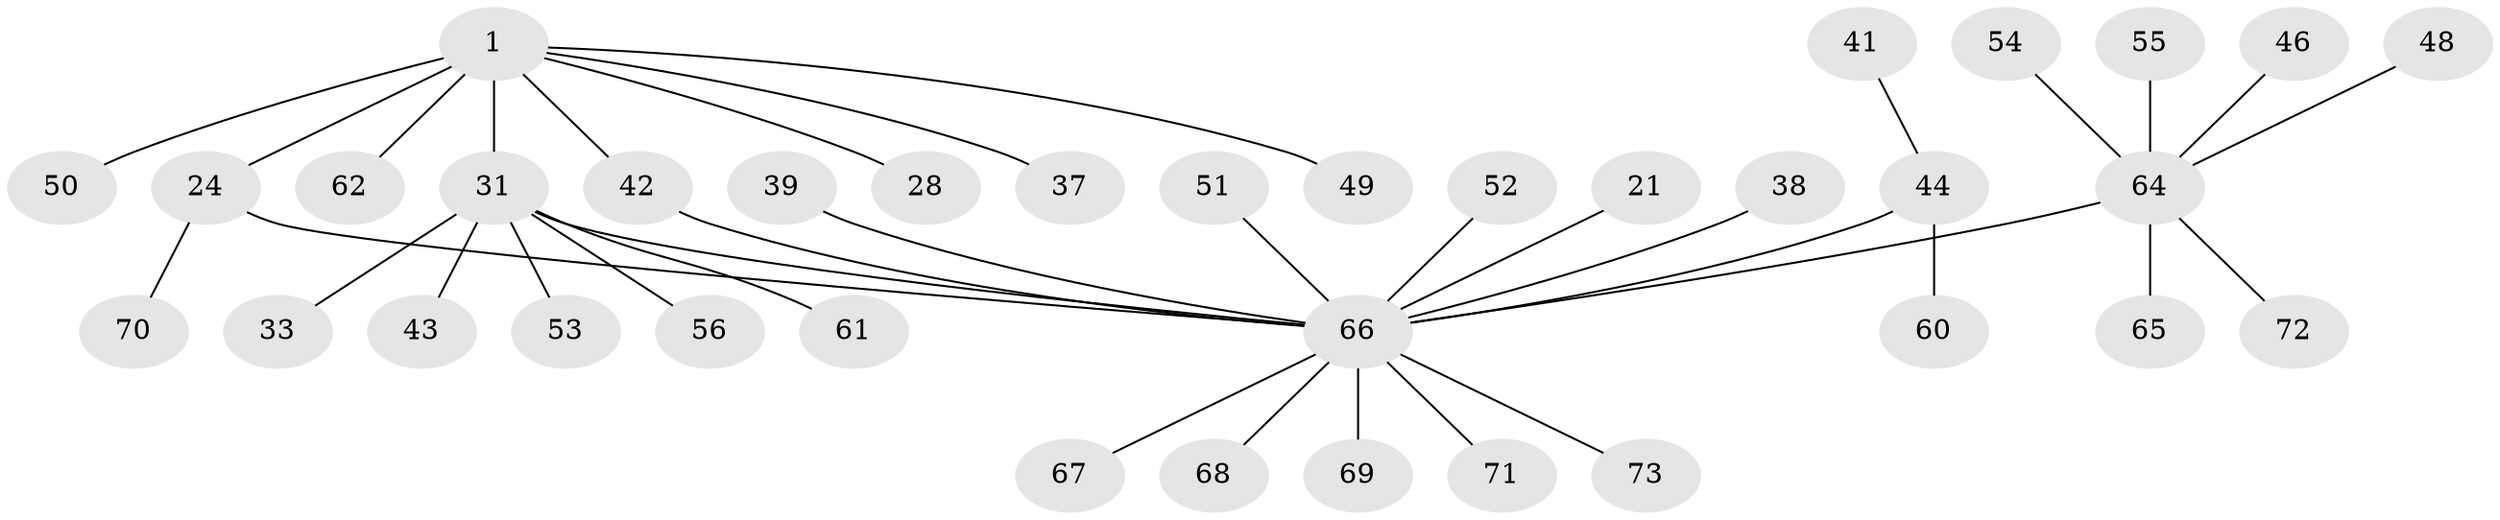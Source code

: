 // original degree distribution, {10: 0.0273972602739726, 6: 0.0410958904109589, 5: 0.0136986301369863, 16: 0.0136986301369863, 1: 0.547945205479452, 2: 0.2328767123287671, 3: 0.0958904109589041, 4: 0.0273972602739726}
// Generated by graph-tools (version 1.1) at 2025/50/03/04/25 21:50:09]
// undirected, 36 vertices, 37 edges
graph export_dot {
graph [start="1"]
  node [color=gray90,style=filled];
  1;
  21 [super="+18"];
  24 [super="+10+19"];
  28 [super="+13"];
  31 [super="+22+3"];
  33;
  37 [super="+36"];
  38 [super="+25"];
  39;
  41;
  42 [super="+32"];
  43;
  44 [super="+23"];
  46;
  48;
  49 [super="+30"];
  50;
  51;
  52;
  53 [super="+16"];
  54;
  55;
  56;
  60;
  61;
  62;
  64 [super="+17+35"];
  65 [super="+57"];
  66 [super="+58+7+14"];
  67 [super="+63"];
  68 [super="+40"];
  69;
  70;
  71 [super="+12"];
  72 [super="+9"];
  73;
  1 -- 50;
  1 -- 62;
  1 -- 24 [weight=2];
  1 -- 28;
  1 -- 31 [weight=2];
  1 -- 42;
  1 -- 49;
  1 -- 37;
  21 -- 66;
  24 -- 70;
  24 -- 66;
  31 -- 33;
  31 -- 43;
  31 -- 53;
  31 -- 56;
  31 -- 61;
  31 -- 66 [weight=2];
  38 -- 66;
  39 -- 66;
  41 -- 44;
  42 -- 66;
  44 -- 60;
  44 -- 66 [weight=2];
  46 -- 64;
  48 -- 64;
  51 -- 66;
  52 -- 66;
  54 -- 64;
  55 -- 64;
  64 -- 65 [weight=2];
  64 -- 72;
  64 -- 66;
  66 -- 67;
  66 -- 68;
  66 -- 69;
  66 -- 71;
  66 -- 73;
}
